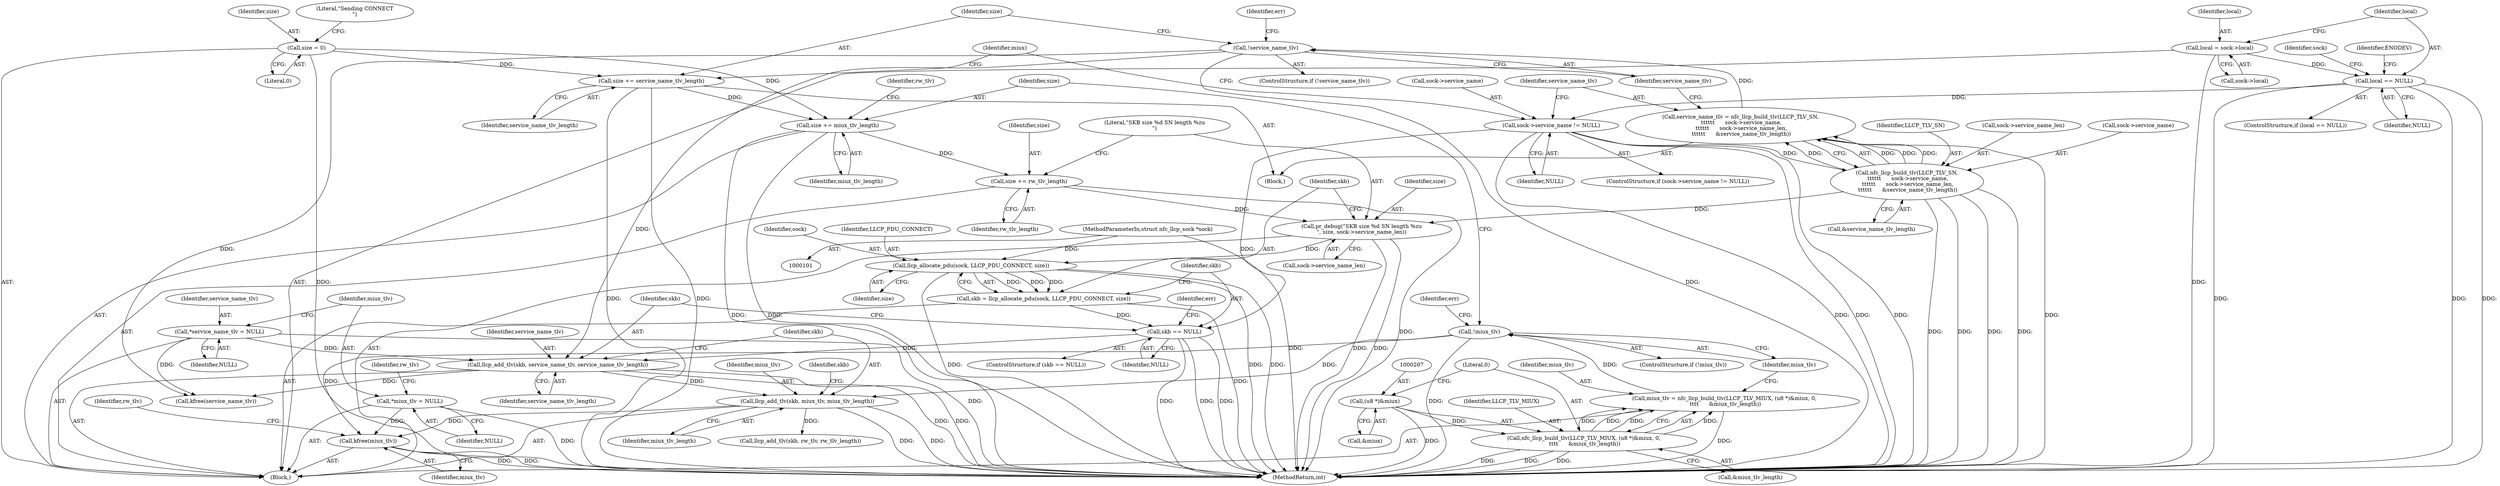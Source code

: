 digraph "0_linux_58bdd544e2933a21a51eecf17c3f5f94038261b5_0@API" {
"1000297" [label="(Call,kfree(miux_tlv))"];
"1000272" [label="(Call,llcp_add_tlv(skb, miux_tlv, miux_tlv_length))"];
"1000268" [label="(Call,llcp_add_tlv(skb, service_name_tlv, service_name_tlv_length))"];
"1000259" [label="(Call,skb == NULL)"];
"1000252" [label="(Call,skb = llcp_allocate_pdu(sock, LLCP_PDU_CONNECT, size))"];
"1000254" [label="(Call,llcp_allocate_pdu(sock, LLCP_PDU_CONNECT, size))"];
"1000102" [label="(MethodParameterIn,struct nfc_llcp_sock *sock)"];
"1000246" [label="(Call,pr_debug(\"SKB size %d SN length %zu\n\", size, sock->service_name_len))"];
"1000243" [label="(Call,size += rw_tlv_length)"];
"1000222" [label="(Call,size += miux_tlv_length)"];
"1000124" [label="(Call,size = 0)"];
"1000170" [label="(Call,size += service_name_tlv_length)"];
"1000151" [label="(Call,nfc_llcp_build_tlv(LLCP_TLV_SN,\n \t\t\t\t\t\t      sock->service_name,\n \t\t\t\t\t\t      sock->service_name_len,\n \t\t\t\t\t\t      &service_name_tlv_length))"];
"1000143" [label="(Call,sock->service_name != NULL)"];
"1000136" [label="(Call,local == NULL)"];
"1000130" [label="(Call,local = sock->local)"];
"1000107" [label="(Call,*service_name_tlv = NULL)"];
"1000162" [label="(Call,!service_name_tlv)"];
"1000149" [label="(Call,service_name_tlv = nfc_llcp_build_tlv(LLCP_TLV_SN,\n \t\t\t\t\t\t      sock->service_name,\n \t\t\t\t\t\t      sock->service_name_len,\n \t\t\t\t\t\t      &service_name_tlv_length))"];
"1000214" [label="(Call,!miux_tlv)"];
"1000202" [label="(Call,miux_tlv = nfc_llcp_build_tlv(LLCP_TLV_MIUX, (u8 *)&miux, 0,\n \t\t\t\t      &miux_tlv_length))"];
"1000204" [label="(Call,nfc_llcp_build_tlv(LLCP_TLV_MIUX, (u8 *)&miux, 0,\n \t\t\t\t      &miux_tlv_length))"];
"1000206" [label="(Call,(u8 *)&miux)"];
"1000112" [label="(Call,*miux_tlv = NULL)"];
"1000135" [label="(ControlStructure,if (local == NULL))"];
"1000274" [label="(Identifier,miux_tlv)"];
"1000150" [label="(Identifier,service_name_tlv)"];
"1000249" [label="(Call,sock->service_name_len)"];
"1000272" [label="(Call,llcp_add_tlv(skb, miux_tlv, miux_tlv_length))"];
"1000245" [label="(Identifier,rw_tlv_length)"];
"1000156" [label="(Call,sock->service_name_len)"];
"1000163" [label="(Identifier,service_name_tlv)"];
"1000161" [label="(ControlStructure,if (!service_name_tlv))"];
"1000257" [label="(Identifier,size)"];
"1000303" [label="(MethodReturn,int)"];
"1000213" [label="(ControlStructure,if (!miux_tlv))"];
"1000297" [label="(Call,kfree(miux_tlv))"];
"1000107" [label="(Call,*service_name_tlv = NULL)"];
"1000125" [label="(Identifier,size)"];
"1000143" [label="(Call,sock->service_name != NULL)"];
"1000275" [label="(Identifier,miux_tlv_length)"];
"1000254" [label="(Call,llcp_allocate_pdu(sock, LLCP_PDU_CONNECT, size))"];
"1000270" [label="(Identifier,service_name_tlv)"];
"1000172" [label="(Identifier,service_name_tlv_length)"];
"1000222" [label="(Call,size += miux_tlv_length)"];
"1000147" [label="(Identifier,NULL)"];
"1000118" [label="(Identifier,rw_tlv)"];
"1000166" [label="(Identifier,err)"];
"1000300" [label="(Identifier,rw_tlv)"];
"1000261" [label="(Identifier,NULL)"];
"1000243" [label="(Call,size += rw_tlv_length)"];
"1000142" [label="(ControlStructure,if (sock->service_name != NULL))"];
"1000132" [label="(Call,sock->local)"];
"1000277" [label="(Identifier,skb)"];
"1000148" [label="(Block,)"];
"1000203" [label="(Identifier,miux_tlv)"];
"1000211" [label="(Call,&miux_tlv_length)"];
"1000170" [label="(Call,size += service_name_tlv_length)"];
"1000205" [label="(Identifier,LLCP_TLV_MIUX)"];
"1000131" [label="(Identifier,local)"];
"1000174" [label="(Identifier,miux)"];
"1000149" [label="(Call,service_name_tlv = nfc_llcp_build_tlv(LLCP_TLV_SN,\n \t\t\t\t\t\t      sock->service_name,\n \t\t\t\t\t\t      sock->service_name_len,\n \t\t\t\t\t\t      &service_name_tlv_length))"];
"1000260" [label="(Identifier,skb)"];
"1000141" [label="(Identifier,ENODEV)"];
"1000151" [label="(Call,nfc_llcp_build_tlv(LLCP_TLV_SN,\n \t\t\t\t\t\t      sock->service_name,\n \t\t\t\t\t\t      sock->service_name_len,\n \t\t\t\t\t\t      &service_name_tlv_length))"];
"1000126" [label="(Literal,0)"];
"1000259" [label="(Call,skb == NULL)"];
"1000244" [label="(Identifier,size)"];
"1000298" [label="(Identifier,miux_tlv)"];
"1000268" [label="(Call,llcp_add_tlv(skb, service_name_tlv, service_name_tlv_length))"];
"1000224" [label="(Identifier,miux_tlv_length)"];
"1000138" [label="(Identifier,NULL)"];
"1000103" [label="(Block,)"];
"1000129" [label="(Literal,\"Sending CONNECT\n\")"];
"1000295" [label="(Call,kfree(service_name_tlv))"];
"1000215" [label="(Identifier,miux_tlv)"];
"1000130" [label="(Call,local = sock->local)"];
"1000247" [label="(Literal,\"SKB size %d SN length %zu\n\")"];
"1000256" [label="(Identifier,LLCP_PDU_CONNECT)"];
"1000136" [label="(Call,local == NULL)"];
"1000109" [label="(Identifier,NULL)"];
"1000264" [label="(Identifier,err)"];
"1000159" [label="(Call,&service_name_tlv_length)"];
"1000206" [label="(Call,(u8 *)&miux)"];
"1000112" [label="(Call,*miux_tlv = NULL)"];
"1000153" [label="(Call,sock->service_name)"];
"1000218" [label="(Identifier,err)"];
"1000223" [label="(Identifier,size)"];
"1000253" [label="(Identifier,skb)"];
"1000144" [label="(Call,sock->service_name)"];
"1000137" [label="(Identifier,local)"];
"1000124" [label="(Call,size = 0)"];
"1000202" [label="(Call,miux_tlv = nfc_llcp_build_tlv(LLCP_TLV_MIUX, (u8 *)&miux, 0,\n \t\t\t\t      &miux_tlv_length))"];
"1000248" [label="(Identifier,size)"];
"1000246" [label="(Call,pr_debug(\"SKB size %d SN length %zu\n\", size, sock->service_name_len))"];
"1000269" [label="(Identifier,skb)"];
"1000273" [label="(Identifier,skb)"];
"1000162" [label="(Call,!service_name_tlv)"];
"1000271" [label="(Identifier,service_name_tlv_length)"];
"1000108" [label="(Identifier,service_name_tlv)"];
"1000204" [label="(Call,nfc_llcp_build_tlv(LLCP_TLV_MIUX, (u8 *)&miux, 0,\n \t\t\t\t      &miux_tlv_length))"];
"1000214" [label="(Call,!miux_tlv)"];
"1000210" [label="(Literal,0)"];
"1000258" [label="(ControlStructure,if (skb == NULL))"];
"1000102" [label="(MethodParameterIn,struct nfc_llcp_sock *sock)"];
"1000113" [label="(Identifier,miux_tlv)"];
"1000208" [label="(Call,&miux)"];
"1000114" [label="(Identifier,NULL)"];
"1000145" [label="(Identifier,sock)"];
"1000152" [label="(Identifier,LLCP_TLV_SN)"];
"1000252" [label="(Call,skb = llcp_allocate_pdu(sock, LLCP_PDU_CONNECT, size))"];
"1000276" [label="(Call,llcp_add_tlv(skb, rw_tlv, rw_tlv_length))"];
"1000226" [label="(Identifier,rw_tlv)"];
"1000171" [label="(Identifier,size)"];
"1000255" [label="(Identifier,sock)"];
"1000297" -> "1000103"  [label="AST: "];
"1000297" -> "1000298"  [label="CFG: "];
"1000298" -> "1000297"  [label="AST: "];
"1000300" -> "1000297"  [label="CFG: "];
"1000297" -> "1000303"  [label="DDG: "];
"1000297" -> "1000303"  [label="DDG: "];
"1000272" -> "1000297"  [label="DDG: "];
"1000112" -> "1000297"  [label="DDG: "];
"1000214" -> "1000297"  [label="DDG: "];
"1000272" -> "1000103"  [label="AST: "];
"1000272" -> "1000275"  [label="CFG: "];
"1000273" -> "1000272"  [label="AST: "];
"1000274" -> "1000272"  [label="AST: "];
"1000275" -> "1000272"  [label="AST: "];
"1000277" -> "1000272"  [label="CFG: "];
"1000272" -> "1000303"  [label="DDG: "];
"1000272" -> "1000303"  [label="DDG: "];
"1000268" -> "1000272"  [label="DDG: "];
"1000214" -> "1000272"  [label="DDG: "];
"1000272" -> "1000276"  [label="DDG: "];
"1000268" -> "1000103"  [label="AST: "];
"1000268" -> "1000271"  [label="CFG: "];
"1000269" -> "1000268"  [label="AST: "];
"1000270" -> "1000268"  [label="AST: "];
"1000271" -> "1000268"  [label="AST: "];
"1000273" -> "1000268"  [label="CFG: "];
"1000268" -> "1000303"  [label="DDG: "];
"1000268" -> "1000303"  [label="DDG: "];
"1000259" -> "1000268"  [label="DDG: "];
"1000107" -> "1000268"  [label="DDG: "];
"1000162" -> "1000268"  [label="DDG: "];
"1000268" -> "1000295"  [label="DDG: "];
"1000259" -> "1000258"  [label="AST: "];
"1000259" -> "1000261"  [label="CFG: "];
"1000260" -> "1000259"  [label="AST: "];
"1000261" -> "1000259"  [label="AST: "];
"1000264" -> "1000259"  [label="CFG: "];
"1000269" -> "1000259"  [label="CFG: "];
"1000259" -> "1000303"  [label="DDG: "];
"1000259" -> "1000303"  [label="DDG: "];
"1000259" -> "1000303"  [label="DDG: "];
"1000252" -> "1000259"  [label="DDG: "];
"1000143" -> "1000259"  [label="DDG: "];
"1000252" -> "1000103"  [label="AST: "];
"1000252" -> "1000254"  [label="CFG: "];
"1000253" -> "1000252"  [label="AST: "];
"1000254" -> "1000252"  [label="AST: "];
"1000260" -> "1000252"  [label="CFG: "];
"1000252" -> "1000303"  [label="DDG: "];
"1000254" -> "1000252"  [label="DDG: "];
"1000254" -> "1000252"  [label="DDG: "];
"1000254" -> "1000252"  [label="DDG: "];
"1000254" -> "1000257"  [label="CFG: "];
"1000255" -> "1000254"  [label="AST: "];
"1000256" -> "1000254"  [label="AST: "];
"1000257" -> "1000254"  [label="AST: "];
"1000254" -> "1000303"  [label="DDG: "];
"1000254" -> "1000303"  [label="DDG: "];
"1000254" -> "1000303"  [label="DDG: "];
"1000102" -> "1000254"  [label="DDG: "];
"1000246" -> "1000254"  [label="DDG: "];
"1000102" -> "1000101"  [label="AST: "];
"1000102" -> "1000303"  [label="DDG: "];
"1000246" -> "1000103"  [label="AST: "];
"1000246" -> "1000249"  [label="CFG: "];
"1000247" -> "1000246"  [label="AST: "];
"1000248" -> "1000246"  [label="AST: "];
"1000249" -> "1000246"  [label="AST: "];
"1000253" -> "1000246"  [label="CFG: "];
"1000246" -> "1000303"  [label="DDG: "];
"1000246" -> "1000303"  [label="DDG: "];
"1000243" -> "1000246"  [label="DDG: "];
"1000151" -> "1000246"  [label="DDG: "];
"1000243" -> "1000103"  [label="AST: "];
"1000243" -> "1000245"  [label="CFG: "];
"1000244" -> "1000243"  [label="AST: "];
"1000245" -> "1000243"  [label="AST: "];
"1000247" -> "1000243"  [label="CFG: "];
"1000243" -> "1000303"  [label="DDG: "];
"1000222" -> "1000243"  [label="DDG: "];
"1000222" -> "1000103"  [label="AST: "];
"1000222" -> "1000224"  [label="CFG: "];
"1000223" -> "1000222"  [label="AST: "];
"1000224" -> "1000222"  [label="AST: "];
"1000226" -> "1000222"  [label="CFG: "];
"1000222" -> "1000303"  [label="DDG: "];
"1000222" -> "1000303"  [label="DDG: "];
"1000124" -> "1000222"  [label="DDG: "];
"1000170" -> "1000222"  [label="DDG: "];
"1000124" -> "1000103"  [label="AST: "];
"1000124" -> "1000126"  [label="CFG: "];
"1000125" -> "1000124"  [label="AST: "];
"1000126" -> "1000124"  [label="AST: "];
"1000129" -> "1000124"  [label="CFG: "];
"1000124" -> "1000303"  [label="DDG: "];
"1000124" -> "1000170"  [label="DDG: "];
"1000170" -> "1000148"  [label="AST: "];
"1000170" -> "1000172"  [label="CFG: "];
"1000171" -> "1000170"  [label="AST: "];
"1000172" -> "1000170"  [label="AST: "];
"1000174" -> "1000170"  [label="CFG: "];
"1000170" -> "1000303"  [label="DDG: "];
"1000170" -> "1000303"  [label="DDG: "];
"1000151" -> "1000149"  [label="AST: "];
"1000151" -> "1000159"  [label="CFG: "];
"1000152" -> "1000151"  [label="AST: "];
"1000153" -> "1000151"  [label="AST: "];
"1000156" -> "1000151"  [label="AST: "];
"1000159" -> "1000151"  [label="AST: "];
"1000149" -> "1000151"  [label="CFG: "];
"1000151" -> "1000303"  [label="DDG: "];
"1000151" -> "1000303"  [label="DDG: "];
"1000151" -> "1000303"  [label="DDG: "];
"1000151" -> "1000303"  [label="DDG: "];
"1000151" -> "1000149"  [label="DDG: "];
"1000151" -> "1000149"  [label="DDG: "];
"1000151" -> "1000149"  [label="DDG: "];
"1000151" -> "1000149"  [label="DDG: "];
"1000143" -> "1000151"  [label="DDG: "];
"1000143" -> "1000142"  [label="AST: "];
"1000143" -> "1000147"  [label="CFG: "];
"1000144" -> "1000143"  [label="AST: "];
"1000147" -> "1000143"  [label="AST: "];
"1000150" -> "1000143"  [label="CFG: "];
"1000174" -> "1000143"  [label="CFG: "];
"1000143" -> "1000303"  [label="DDG: "];
"1000143" -> "1000303"  [label="DDG: "];
"1000143" -> "1000303"  [label="DDG: "];
"1000136" -> "1000143"  [label="DDG: "];
"1000136" -> "1000135"  [label="AST: "];
"1000136" -> "1000138"  [label="CFG: "];
"1000137" -> "1000136"  [label="AST: "];
"1000138" -> "1000136"  [label="AST: "];
"1000141" -> "1000136"  [label="CFG: "];
"1000145" -> "1000136"  [label="CFG: "];
"1000136" -> "1000303"  [label="DDG: "];
"1000136" -> "1000303"  [label="DDG: "];
"1000136" -> "1000303"  [label="DDG: "];
"1000130" -> "1000136"  [label="DDG: "];
"1000130" -> "1000103"  [label="AST: "];
"1000130" -> "1000132"  [label="CFG: "];
"1000131" -> "1000130"  [label="AST: "];
"1000132" -> "1000130"  [label="AST: "];
"1000137" -> "1000130"  [label="CFG: "];
"1000130" -> "1000303"  [label="DDG: "];
"1000107" -> "1000103"  [label="AST: "];
"1000107" -> "1000109"  [label="CFG: "];
"1000108" -> "1000107"  [label="AST: "];
"1000109" -> "1000107"  [label="AST: "];
"1000113" -> "1000107"  [label="CFG: "];
"1000107" -> "1000303"  [label="DDG: "];
"1000107" -> "1000295"  [label="DDG: "];
"1000162" -> "1000161"  [label="AST: "];
"1000162" -> "1000163"  [label="CFG: "];
"1000163" -> "1000162"  [label="AST: "];
"1000166" -> "1000162"  [label="CFG: "];
"1000171" -> "1000162"  [label="CFG: "];
"1000162" -> "1000303"  [label="DDG: "];
"1000149" -> "1000162"  [label="DDG: "];
"1000162" -> "1000295"  [label="DDG: "];
"1000149" -> "1000148"  [label="AST: "];
"1000150" -> "1000149"  [label="AST: "];
"1000163" -> "1000149"  [label="CFG: "];
"1000149" -> "1000303"  [label="DDG: "];
"1000214" -> "1000213"  [label="AST: "];
"1000214" -> "1000215"  [label="CFG: "];
"1000215" -> "1000214"  [label="AST: "];
"1000218" -> "1000214"  [label="CFG: "];
"1000223" -> "1000214"  [label="CFG: "];
"1000214" -> "1000303"  [label="DDG: "];
"1000202" -> "1000214"  [label="DDG: "];
"1000202" -> "1000103"  [label="AST: "];
"1000202" -> "1000204"  [label="CFG: "];
"1000203" -> "1000202"  [label="AST: "];
"1000204" -> "1000202"  [label="AST: "];
"1000215" -> "1000202"  [label="CFG: "];
"1000202" -> "1000303"  [label="DDG: "];
"1000204" -> "1000202"  [label="DDG: "];
"1000204" -> "1000202"  [label="DDG: "];
"1000204" -> "1000202"  [label="DDG: "];
"1000204" -> "1000202"  [label="DDG: "];
"1000204" -> "1000211"  [label="CFG: "];
"1000205" -> "1000204"  [label="AST: "];
"1000206" -> "1000204"  [label="AST: "];
"1000210" -> "1000204"  [label="AST: "];
"1000211" -> "1000204"  [label="AST: "];
"1000204" -> "1000303"  [label="DDG: "];
"1000204" -> "1000303"  [label="DDG: "];
"1000204" -> "1000303"  [label="DDG: "];
"1000206" -> "1000204"  [label="DDG: "];
"1000206" -> "1000208"  [label="CFG: "];
"1000207" -> "1000206"  [label="AST: "];
"1000208" -> "1000206"  [label="AST: "];
"1000210" -> "1000206"  [label="CFG: "];
"1000206" -> "1000303"  [label="DDG: "];
"1000112" -> "1000103"  [label="AST: "];
"1000112" -> "1000114"  [label="CFG: "];
"1000113" -> "1000112"  [label="AST: "];
"1000114" -> "1000112"  [label="AST: "];
"1000118" -> "1000112"  [label="CFG: "];
"1000112" -> "1000303"  [label="DDG: "];
}
